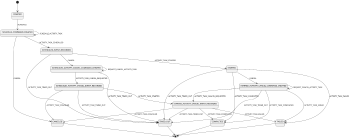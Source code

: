 ` Copyright (C) 2020 Temporal Technologies, Inc. All Rights Reserved.
`
` Copyright 2012-2016 Amazon.com, Inc. or its affiliates. All Rights Reserved.
`
` Modifications copyright (C) 2017 Uber Technologies, Inc.
`
` Licensed under the Apache License, Version 2.0 (the "License"). You may not
` use this file except in compliance with the License. A copy of the License is
` located at
`
` http://aws.amazon.com/apache2.0
`
` or in the "license" file accompanying this file. This file is distributed on
` an "AS IS" BASIS, WITHOUT WARRANTIES OR CONDITIONS OF ANY KIND, either
` express or implied. See the License for the specific language governing
` permissions and limitations under the License.

` PlantUML <plantuml.com> State Diagram.
` Generated from src/main/java/io/temporal/internal/statemachines/ActivityStateMachine.java
` by io.temporal.internal.statemachines.CommandsGeneratePlantUMLStateDiagrams.


@startuml
scale 350 width
[*] --> CREATED
CREATED --> SCHEDULE_COMMAND_CREATED: SCHEDULE
SCHEDULE_COMMAND_CREATED --> SCHEDULE_COMMAND_CREATED: SCHEDULE_ACTIVITY_TASK
SCHEDULE_COMMAND_CREATED --> SCHEDULED_EVENT_RECORDED: ACTIVITY_TASK_SCHEDULED
SCHEDULE_COMMAND_CREATED --> CANCELED: CANCEL
SCHEDULED_EVENT_RECORDED --> STARTED: ACTIVITY_TASK_STARTED
SCHEDULED_EVENT_RECORDED --> TIMED_OUT: ACTIVITY_TASK_TIMED_OUT
STARTED --> COMPLETED: ACTIVITY_TASK_COMPLETED
STARTED --> FAILED: ACTIVITY_TASK_FAILED
STARTED --> TIMED_OUT: ACTIVITY_TASK_TIMED_OUT
SCHEDULED_EVENT_RECORDED --> SCHEDULED_ACTIVITY_CANCEL_COMMAND_CREATED: CANCEL
SCHEDULED_ACTIVITY_CANCEL_COMMAND_CREATED --> SCHEDULED_ACTIVITY_CANCEL_EVENT_RECORDED: ACTIVITY_TASK_CANCEL_REQUESTED
SCHEDULED_ACTIVITY_CANCEL_COMMAND_CREATED --> SCHEDULED_ACTIVITY_CANCEL_COMMAND_CREATED: REQUEST_CANCEL_ACTIVITY_TASK
SCHEDULED_ACTIVITY_CANCEL_COMMAND_CREATED --> TIMED_OUT: ACTIVITY_TASK_TIMED_OUT
SCHEDULED_ACTIVITY_CANCEL_EVENT_RECORDED --> CANCELED: ACTIVITY_TASK_CANCELED
SCHEDULED_ACTIVITY_CANCEL_EVENT_RECORDED --> STARTED_ACTIVITY_CANCEL_EVENT_RECORDED: ACTIVITY_TASK_STARTED
SCHEDULED_ACTIVITY_CANCEL_EVENT_RECORDED --> TIMED_OUT: ACTIVITY_TASK_TIMED_OUT
STARTED_ACTIVITY_CANCEL_COMMAND_CREATED --> STARTED_ACTIVITY_CANCEL_EVENT_RECORDED: ACTIVITY_TASK_CANCEL_REQUESTED
STARTED_ACTIVITY_CANCEL_COMMAND_CREATED --> STARTED_ACTIVITY_CANCEL_COMMAND_CREATED: REQUEST_CANCEL_ACTIVITY_TASK
STARTED --> STARTED_ACTIVITY_CANCEL_COMMAND_CREATED: CANCEL
STARTED_ACTIVITY_CANCEL_COMMAND_CREATED --> COMPLETED: ACTIVITY_TASK_COMPLETED
STARTED_ACTIVITY_CANCEL_COMMAND_CREATED --> FAILED: ACTIVITY_TASK_FAILED
STARTED_ACTIVITY_CANCEL_COMMAND_CREATED --> TIMED_OUT: ACTIVITY_TASK_TIMED_OUT
STARTED_ACTIVITY_CANCEL_EVENT_RECORDED --> FAILED: ACTIVITY_TASK_FAILED
STARTED_ACTIVITY_CANCEL_EVENT_RECORDED --> COMPLETED: ACTIVITY_TASK_COMPLETED
STARTED_ACTIVITY_CANCEL_EVENT_RECORDED --> TIMED_OUT: ACTIVITY_TASK_TIMED_OUT
STARTED_ACTIVITY_CANCEL_EVENT_RECORDED --> CANCELED: ACTIVITY_TASK_CANCELED
COMPLETED --> [*]
FAILED --> [*]
TIMED_OUT --> [*]
CANCELED --> [*]
@enduml
